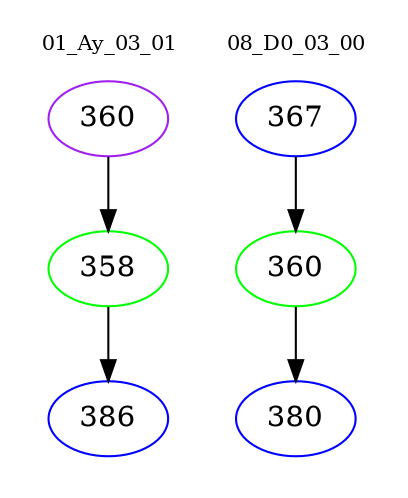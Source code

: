 digraph{
subgraph cluster_0 {
color = white
label = "01_Ay_03_01";
fontsize=10;
T0_360 [label="360", color="purple"]
T0_360 -> T0_358 [color="black"]
T0_358 [label="358", color="green"]
T0_358 -> T0_386 [color="black"]
T0_386 [label="386", color="blue"]
}
subgraph cluster_1 {
color = white
label = "08_D0_03_00";
fontsize=10;
T1_367 [label="367", color="blue"]
T1_367 -> T1_360 [color="black"]
T1_360 [label="360", color="green"]
T1_360 -> T1_380 [color="black"]
T1_380 [label="380", color="blue"]
}
}
